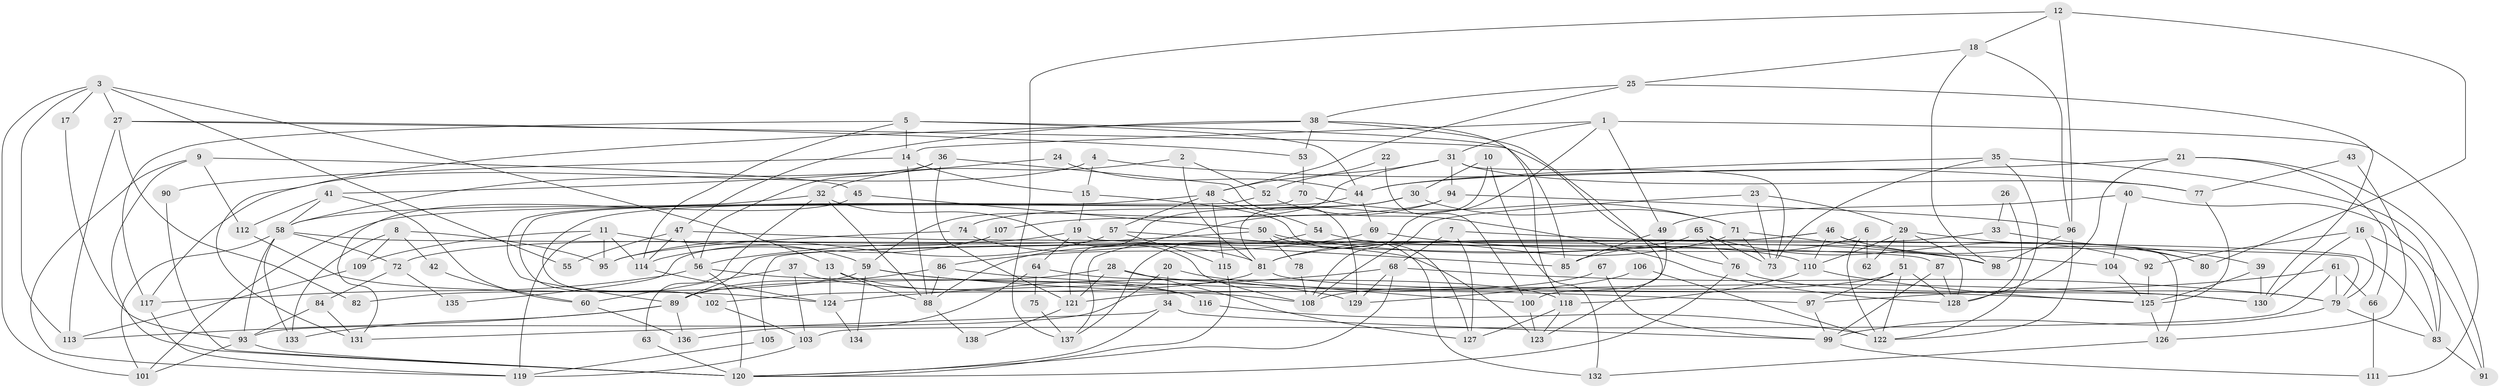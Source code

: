 // Generated by graph-tools (version 1.1) at 2025/50/03/09/25 04:50:30]
// undirected, 138 vertices, 276 edges
graph export_dot {
graph [start="1"]
  node [color=gray90,style=filled];
  1;
  2;
  3;
  4;
  5;
  6;
  7;
  8;
  9;
  10;
  11;
  12;
  13;
  14;
  15;
  16;
  17;
  18;
  19;
  20;
  21;
  22;
  23;
  24;
  25;
  26;
  27;
  28;
  29;
  30;
  31;
  32;
  33;
  34;
  35;
  36;
  37;
  38;
  39;
  40;
  41;
  42;
  43;
  44;
  45;
  46;
  47;
  48;
  49;
  50;
  51;
  52;
  53;
  54;
  55;
  56;
  57;
  58;
  59;
  60;
  61;
  62;
  63;
  64;
  65;
  66;
  67;
  68;
  69;
  70;
  71;
  72;
  73;
  74;
  75;
  76;
  77;
  78;
  79;
  80;
  81;
  82;
  83;
  84;
  85;
  86;
  87;
  88;
  89;
  90;
  91;
  92;
  93;
  94;
  95;
  96;
  97;
  98;
  99;
  100;
  101;
  102;
  103;
  104;
  105;
  106;
  107;
  108;
  109;
  110;
  111;
  112;
  113;
  114;
  115;
  116;
  117;
  118;
  119;
  120;
  121;
  122;
  123;
  124;
  125;
  126;
  127;
  128;
  129;
  130;
  131;
  132;
  133;
  134;
  135;
  136;
  137;
  138;
  1 -- 108;
  1 -- 31;
  1 -- 14;
  1 -- 49;
  1 -- 111;
  2 -- 81;
  2 -- 52;
  2 -- 32;
  3 -- 113;
  3 -- 101;
  3 -- 13;
  3 -- 17;
  3 -- 27;
  3 -- 55;
  4 -- 15;
  4 -- 117;
  4 -- 77;
  5 -- 85;
  5 -- 14;
  5 -- 44;
  5 -- 114;
  5 -- 117;
  6 -- 85;
  6 -- 122;
  6 -- 62;
  7 -- 68;
  7 -- 83;
  7 -- 127;
  8 -- 95;
  8 -- 133;
  8 -- 42;
  8 -- 109;
  9 -- 112;
  9 -- 119;
  9 -- 45;
  9 -- 120;
  10 -- 81;
  10 -- 30;
  10 -- 132;
  11 -- 114;
  11 -- 59;
  11 -- 95;
  11 -- 109;
  11 -- 119;
  12 -- 96;
  12 -- 18;
  12 -- 80;
  12 -- 137;
  13 -- 116;
  13 -- 88;
  13 -- 124;
  14 -- 88;
  14 -- 15;
  14 -- 90;
  15 -- 127;
  15 -- 19;
  16 -- 79;
  16 -- 83;
  16 -- 92;
  16 -- 130;
  17 -- 93;
  18 -- 98;
  18 -- 25;
  18 -- 96;
  19 -- 72;
  19 -- 64;
  19 -- 85;
  20 -- 93;
  20 -- 34;
  20 -- 100;
  21 -- 66;
  21 -- 44;
  21 -- 91;
  21 -- 128;
  22 -- 100;
  22 -- 48;
  23 -- 108;
  23 -- 73;
  23 -- 29;
  24 -- 58;
  24 -- 44;
  25 -- 130;
  25 -- 48;
  25 -- 38;
  26 -- 33;
  26 -- 128;
  27 -- 113;
  27 -- 53;
  27 -- 76;
  27 -- 82;
  28 -- 127;
  28 -- 89;
  28 -- 121;
  28 -- 125;
  29 -- 110;
  29 -- 51;
  29 -- 62;
  29 -- 80;
  29 -- 128;
  30 -- 71;
  30 -- 121;
  30 -- 74;
  31 -- 59;
  31 -- 52;
  31 -- 73;
  31 -- 77;
  31 -- 94;
  32 -- 88;
  32 -- 58;
  32 -- 63;
  32 -- 108;
  33 -- 81;
  33 -- 39;
  34 -- 131;
  34 -- 120;
  34 -- 99;
  35 -- 44;
  35 -- 122;
  35 -- 73;
  35 -- 83;
  36 -- 56;
  36 -- 41;
  36 -- 121;
  36 -- 129;
  37 -- 103;
  37 -- 108;
  37 -- 60;
  38 -- 47;
  38 -- 53;
  38 -- 118;
  38 -- 123;
  38 -- 131;
  39 -- 130;
  39 -- 125;
  40 -- 49;
  40 -- 91;
  40 -- 104;
  41 -- 60;
  41 -- 58;
  41 -- 112;
  42 -- 60;
  43 -- 126;
  43 -- 77;
  44 -- 69;
  44 -- 102;
  45 -- 50;
  45 -- 131;
  46 -- 80;
  46 -- 110;
  46 -- 89;
  46 -- 105;
  46 -- 126;
  47 -- 56;
  47 -- 79;
  47 -- 55;
  47 -- 114;
  48 -- 101;
  48 -- 57;
  48 -- 54;
  48 -- 115;
  49 -- 100;
  49 -- 85;
  50 -- 56;
  50 -- 132;
  50 -- 78;
  50 -- 98;
  51 -- 128;
  51 -- 97;
  51 -- 108;
  51 -- 122;
  52 -- 89;
  52 -- 128;
  53 -- 70;
  54 -- 110;
  54 -- 137;
  56 -- 120;
  56 -- 117;
  56 -- 116;
  57 -- 115;
  57 -- 95;
  57 -- 123;
  58 -- 87;
  58 -- 72;
  58 -- 93;
  58 -- 101;
  58 -- 133;
  59 -- 97;
  59 -- 129;
  59 -- 82;
  59 -- 134;
  60 -- 136;
  61 -- 79;
  61 -- 97;
  61 -- 66;
  61 -- 103;
  63 -- 120;
  64 -- 118;
  64 -- 75;
  64 -- 136;
  65 -- 73;
  65 -- 92;
  65 -- 76;
  65 -- 88;
  66 -- 111;
  67 -- 99;
  67 -- 121;
  68 -- 120;
  68 -- 124;
  68 -- 79;
  68 -- 129;
  69 -- 86;
  69 -- 104;
  70 -- 71;
  70 -- 102;
  71 -- 98;
  71 -- 73;
  71 -- 81;
  72 -- 84;
  72 -- 135;
  74 -- 81;
  74 -- 95;
  75 -- 137;
  76 -- 79;
  76 -- 120;
  77 -- 125;
  78 -- 108;
  79 -- 83;
  79 -- 99;
  81 -- 102;
  81 -- 130;
  83 -- 91;
  84 -- 131;
  84 -- 93;
  86 -- 88;
  86 -- 130;
  86 -- 89;
  87 -- 128;
  87 -- 99;
  88 -- 138;
  89 -- 113;
  89 -- 133;
  89 -- 136;
  90 -- 120;
  92 -- 125;
  93 -- 120;
  93 -- 101;
  94 -- 137;
  94 -- 96;
  94 -- 107;
  96 -- 98;
  96 -- 122;
  97 -- 99;
  99 -- 111;
  100 -- 123;
  102 -- 103;
  103 -- 119;
  104 -- 125;
  105 -- 119;
  106 -- 122;
  106 -- 129;
  107 -- 114;
  107 -- 135;
  109 -- 113;
  110 -- 125;
  110 -- 118;
  112 -- 124;
  114 -- 124;
  115 -- 120;
  116 -- 122;
  117 -- 119;
  118 -- 123;
  118 -- 127;
  121 -- 138;
  124 -- 134;
  125 -- 126;
  126 -- 132;
}
